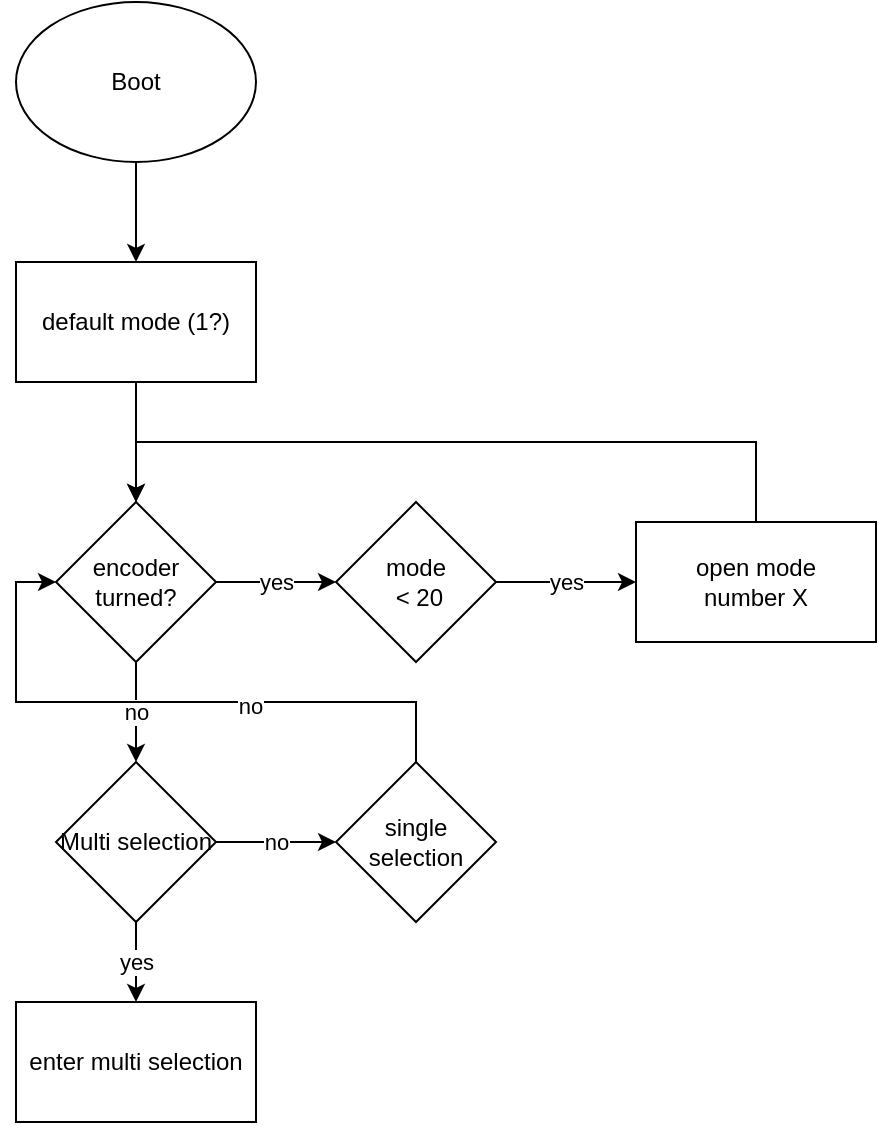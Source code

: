 <mxfile version="15.9.4" type="github"><diagram id="8_9_MaTgrPFjb92wi1eH" name="Page-1"><mxGraphModel dx="2062" dy="794" grid="1" gridSize="10" guides="1" tooltips="1" connect="1" arrows="1" fold="1" page="1" pageScale="1" pageWidth="827" pageHeight="1169" math="0" shadow="0"><root><mxCell id="0"/><mxCell id="1" parent="0"/><mxCell id="DorpCZKZZqjHWJB4QoSL-3" style="edgeStyle=orthogonalEdgeStyle;rounded=0;orthogonalLoop=1;jettySize=auto;html=1;entryX=0.5;entryY=0;entryDx=0;entryDy=0;" edge="1" parent="1" source="DorpCZKZZqjHWJB4QoSL-1" target="DorpCZKZZqjHWJB4QoSL-2"><mxGeometry relative="1" as="geometry"/></mxCell><mxCell id="DorpCZKZZqjHWJB4QoSL-1" value="Boot" style="ellipse;whiteSpace=wrap;html=1;" vertex="1" parent="1"><mxGeometry x="90" y="80" width="120" height="80" as="geometry"/></mxCell><mxCell id="DorpCZKZZqjHWJB4QoSL-5" style="edgeStyle=orthogonalEdgeStyle;rounded=0;orthogonalLoop=1;jettySize=auto;html=1;entryX=0.5;entryY=0;entryDx=0;entryDy=0;" edge="1" parent="1" source="DorpCZKZZqjHWJB4QoSL-2" target="DorpCZKZZqjHWJB4QoSL-4"><mxGeometry relative="1" as="geometry"/></mxCell><mxCell id="DorpCZKZZqjHWJB4QoSL-2" value="default mode (1?)" style="rounded=0;whiteSpace=wrap;html=1;" vertex="1" parent="1"><mxGeometry x="90" y="210" width="120" height="60" as="geometry"/></mxCell><mxCell id="DorpCZKZZqjHWJB4QoSL-7" value="yes" style="edgeStyle=orthogonalEdgeStyle;rounded=0;orthogonalLoop=1;jettySize=auto;html=1;exitX=1;exitY=0.5;exitDx=0;exitDy=0;entryX=0;entryY=0.5;entryDx=0;entryDy=0;" edge="1" parent="1" source="DorpCZKZZqjHWJB4QoSL-4" target="DorpCZKZZqjHWJB4QoSL-6"><mxGeometry relative="1" as="geometry"/></mxCell><mxCell id="DorpCZKZZqjHWJB4QoSL-12" value="no" style="edgeStyle=orthogonalEdgeStyle;rounded=0;orthogonalLoop=1;jettySize=auto;html=1;" edge="1" parent="1" source="DorpCZKZZqjHWJB4QoSL-4" target="DorpCZKZZqjHWJB4QoSL-11"><mxGeometry relative="1" as="geometry"/></mxCell><mxCell id="DorpCZKZZqjHWJB4QoSL-4" value="encoder turned?" style="rhombus;whiteSpace=wrap;html=1;" vertex="1" parent="1"><mxGeometry x="110" y="330" width="80" height="80" as="geometry"/></mxCell><mxCell id="DorpCZKZZqjHWJB4QoSL-9" value="yes" style="edgeStyle=orthogonalEdgeStyle;rounded=0;orthogonalLoop=1;jettySize=auto;html=1;exitX=1;exitY=0.5;exitDx=0;exitDy=0;entryX=0;entryY=0.5;entryDx=0;entryDy=0;" edge="1" parent="1" source="DorpCZKZZqjHWJB4QoSL-6" target="DorpCZKZZqjHWJB4QoSL-8"><mxGeometry relative="1" as="geometry"/></mxCell><mxCell id="DorpCZKZZqjHWJB4QoSL-6" value="mode&lt;br&gt;&amp;nbsp;&amp;lt; 20" style="rhombus;whiteSpace=wrap;html=1;" vertex="1" parent="1"><mxGeometry x="250" y="330" width="80" height="80" as="geometry"/></mxCell><mxCell id="DorpCZKZZqjHWJB4QoSL-10" style="edgeStyle=orthogonalEdgeStyle;rounded=0;orthogonalLoop=1;jettySize=auto;html=1;entryX=0.5;entryY=0;entryDx=0;entryDy=0;" edge="1" parent="1" source="DorpCZKZZqjHWJB4QoSL-8" target="DorpCZKZZqjHWJB4QoSL-4"><mxGeometry relative="1" as="geometry"><mxPoint x="200" y="320" as="targetPoint"/><Array as="points"><mxPoint x="460" y="300"/><mxPoint x="150" y="300"/></Array></mxGeometry></mxCell><mxCell id="DorpCZKZZqjHWJB4QoSL-8" value="open mode &lt;br&gt;number X" style="rounded=0;whiteSpace=wrap;html=1;" vertex="1" parent="1"><mxGeometry x="400" y="340" width="120" height="60" as="geometry"/></mxCell><mxCell id="DorpCZKZZqjHWJB4QoSL-14" value="no" style="edgeStyle=orthogonalEdgeStyle;rounded=0;orthogonalLoop=1;jettySize=auto;html=1;entryX=0;entryY=0.5;entryDx=0;entryDy=0;" edge="1" parent="1" source="DorpCZKZZqjHWJB4QoSL-11" target="DorpCZKZZqjHWJB4QoSL-13"><mxGeometry relative="1" as="geometry"/></mxCell><mxCell id="DorpCZKZZqjHWJB4QoSL-18" value="yes" style="edgeStyle=orthogonalEdgeStyle;rounded=0;orthogonalLoop=1;jettySize=auto;html=1;exitX=0.5;exitY=1;exitDx=0;exitDy=0;entryX=0.5;entryY=0;entryDx=0;entryDy=0;" edge="1" parent="1" source="DorpCZKZZqjHWJB4QoSL-11" target="DorpCZKZZqjHWJB4QoSL-17"><mxGeometry relative="1" as="geometry"/></mxCell><mxCell id="DorpCZKZZqjHWJB4QoSL-11" value="Multi selection" style="rhombus;whiteSpace=wrap;html=1;" vertex="1" parent="1"><mxGeometry x="110" y="460" width="80" height="80" as="geometry"/></mxCell><mxCell id="DorpCZKZZqjHWJB4QoSL-15" style="edgeStyle=orthogonalEdgeStyle;rounded=0;orthogonalLoop=1;jettySize=auto;html=1;entryX=0;entryY=0.5;entryDx=0;entryDy=0;" edge="1" parent="1" source="DorpCZKZZqjHWJB4QoSL-13" target="DorpCZKZZqjHWJB4QoSL-4"><mxGeometry relative="1" as="geometry"><Array as="points"><mxPoint x="290" y="430"/><mxPoint x="90" y="430"/><mxPoint x="90" y="370"/></Array></mxGeometry></mxCell><mxCell id="DorpCZKZZqjHWJB4QoSL-16" value="no" style="edgeLabel;html=1;align=center;verticalAlign=middle;resizable=0;points=[];" vertex="1" connectable="0" parent="DorpCZKZZqjHWJB4QoSL-15"><mxGeometry x="-0.271" y="2" relative="1" as="geometry"><mxPoint as="offset"/></mxGeometry></mxCell><mxCell id="DorpCZKZZqjHWJB4QoSL-13" value="single selection" style="rhombus;whiteSpace=wrap;html=1;" vertex="1" parent="1"><mxGeometry x="250" y="460" width="80" height="80" as="geometry"/></mxCell><mxCell id="DorpCZKZZqjHWJB4QoSL-17" value="enter multi selection" style="rounded=0;whiteSpace=wrap;html=1;" vertex="1" parent="1"><mxGeometry x="90" y="580" width="120" height="60" as="geometry"/></mxCell></root></mxGraphModel></diagram></mxfile>